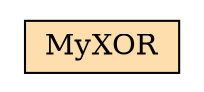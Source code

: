 digraph MyXOR_hierarchy { rankdir="TB" 
 node [shape="rectangle"]; 
rankdir="LR" 
stylesheet = "styles.css"
module_1 [shape= "plaintext" href="MyXOR.dot.svg" label=<

<TABLE BORDER="0" CELLBORDER="1" CELLSPACING="0" CELLPADDING="4" >
      
  <TR >
    <TD BGCOLOR="#FFDEAD" > MyXOR </TD>
  </TR>
        
</TABLE>>];

      }
